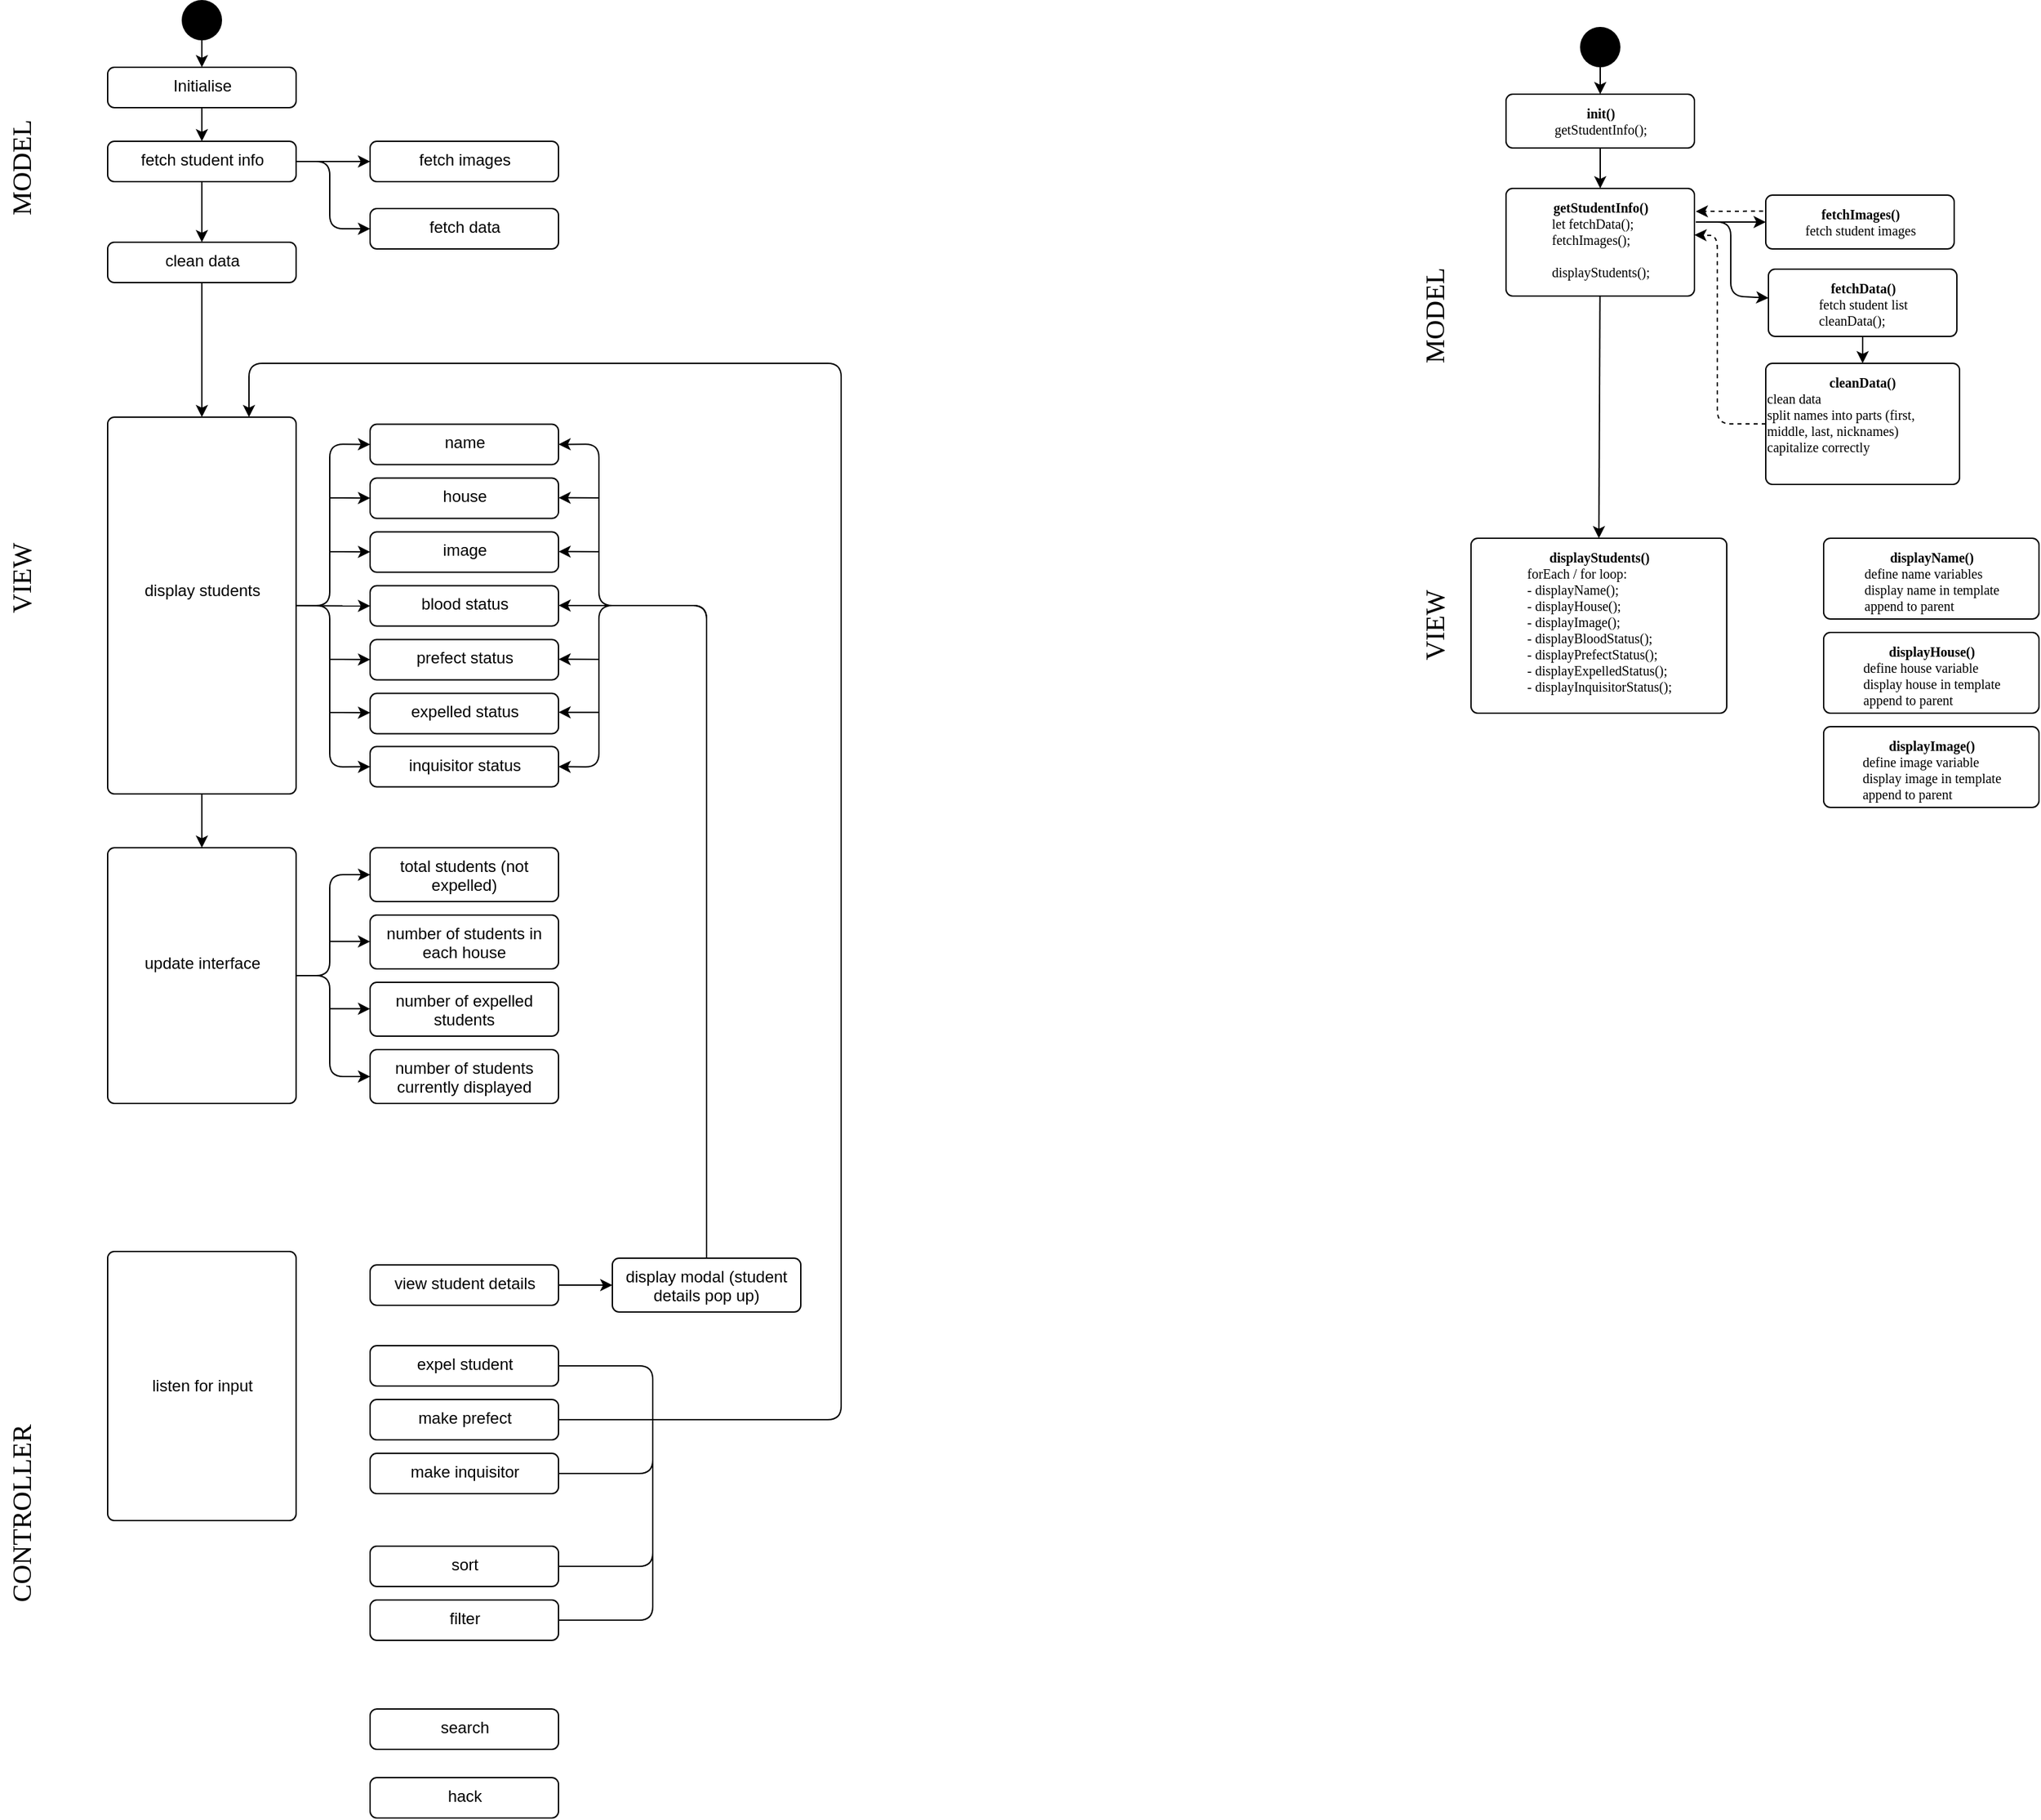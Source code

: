 <mxfile>
    <diagram id="sO0FgtE3e6M6tQiM-BwD" name="Page-1">
        <mxGraphModel dx="1652" dy="1103" grid="1" gridSize="10" guides="1" tooltips="1" connect="1" arrows="1" fold="1" page="1" pageScale="1" pageWidth="827" pageHeight="1169" math="0" shadow="0">
            <root>
                <mxCell id="0"/>
                <mxCell id="1" parent="0"/>
                <mxCell id="8" style="edgeStyle=none;html=1;fontFamily=Lucida Console;fontSize=10;" parent="1" source="2" target="7" edge="1">
                    <mxGeometry relative="1" as="geometry"/>
                </mxCell>
                <mxCell id="2" value="" style="ellipse;fillColor=#000000;strokeColor=none;" parent="1" vertex="1">
                    <mxGeometry x="1269" y="40" width="30" height="30" as="geometry"/>
                </mxCell>
                <mxCell id="6" style="edgeStyle=none;html=1;entryX=0.5;entryY=0;entryDx=0;entryDy=0;fontFamily=Lucida Console;fontSize=10;" parent="1" source="3" target="5" edge="1">
                    <mxGeometry relative="1" as="geometry"/>
                </mxCell>
                <mxCell id="3" value="&lt;font face=&quot;Lucida Console&quot; style=&quot;font-size: 10px&quot;&gt;&lt;b&gt;fetchData()&lt;br&gt;&lt;/b&gt;&lt;div style=&quot;text-align: left&quot;&gt;&lt;span&gt;fetch student list&lt;/span&gt;&lt;/div&gt;&lt;div style=&quot;text-align: left&quot;&gt;&lt;span&gt;cleanData();&lt;/span&gt;&lt;/div&gt;&lt;/font&gt;" style="html=1;align=center;verticalAlign=top;rounded=1;absoluteArcSize=1;arcSize=10;dashed=0;" parent="1" vertex="1">
                    <mxGeometry x="1408.98" y="220" width="140" height="50" as="geometry"/>
                </mxCell>
                <mxCell id="13" style="edgeStyle=none;html=1;entryX=0.993;entryY=0.692;entryDx=0;entryDy=0;entryPerimeter=0;dashed=1;fontFamily=Lucida Console;fontSize=10;exitX=0;exitY=0.5;exitDx=0;exitDy=0;" parent="1" source="5" edge="1">
                    <mxGeometry relative="1" as="geometry">
                        <mxPoint x="1354" y="194.6" as="targetPoint"/>
                        <Array as="points">
                            <mxPoint x="1371" y="335"/>
                            <mxPoint x="1370.98" y="195"/>
                        </Array>
                    </mxGeometry>
                </mxCell>
                <mxCell id="5" value="&lt;font face=&quot;Lucida Console&quot; style=&quot;font-size: 10px&quot;&gt;&lt;b&gt;cleanData()&lt;br&gt;&lt;/b&gt;&lt;div style=&quot;text-align: left&quot;&gt;&lt;span&gt;clean data&lt;/span&gt;&lt;br&gt;&lt;span&gt;split names into parts (first, middle, last, nicknames)&lt;/span&gt;&lt;br&gt;&lt;/div&gt;&lt;div style=&quot;text-align: left&quot;&gt;&lt;span&gt;capitalize correctly&lt;/span&gt;&lt;/div&gt;&lt;/font&gt;" style="html=1;align=center;verticalAlign=top;rounded=1;absoluteArcSize=1;arcSize=10;dashed=0;whiteSpace=wrap;" parent="1" vertex="1">
                    <mxGeometry x="1406.98" y="290" width="144" height="90" as="geometry"/>
                </mxCell>
                <mxCell id="9" style="edgeStyle=none;html=1;fontFamily=Lucida Console;fontSize=10;exitX=1;exitY=0.5;exitDx=0;exitDy=0;" parent="1" target="3" edge="1">
                    <mxGeometry relative="1" as="geometry">
                        <mxPoint x="1354.98" y="185" as="sourcePoint"/>
                        <Array as="points">
                            <mxPoint x="1380.98" y="185"/>
                            <mxPoint x="1380.98" y="240"/>
                        </Array>
                    </mxGeometry>
                </mxCell>
                <mxCell id="11" style="edgeStyle=none;html=1;entryX=0;entryY=0.5;entryDx=0;entryDy=0;fontFamily=Lucida Console;fontSize=10;" parent="1" target="10" edge="1">
                    <mxGeometry relative="1" as="geometry">
                        <mxPoint x="1354.98" y="185" as="sourcePoint"/>
                    </mxGeometry>
                </mxCell>
                <mxCell id="15" style="edgeStyle=none;html=1;entryX=0.5;entryY=0;entryDx=0;entryDy=0;fontFamily=Lucida Console;fontSize=10;" parent="1" source="7" target="14" edge="1">
                    <mxGeometry relative="1" as="geometry"/>
                </mxCell>
                <mxCell id="7" value="&lt;font face=&quot;Lucida Console&quot; style=&quot;font-size: 10px&quot;&gt;&lt;b&gt;init()&lt;br&gt;&lt;/b&gt;&lt;div style=&quot;text-align: left&quot;&gt;getStudentInfo();&lt;/div&gt;&lt;/font&gt;" style="html=1;align=center;verticalAlign=top;rounded=1;absoluteArcSize=1;arcSize=10;dashed=0;" parent="1" vertex="1">
                    <mxGeometry x="1214" y="90" width="140" height="40" as="geometry"/>
                </mxCell>
                <mxCell id="12" style="edgeStyle=none;html=1;fontFamily=Lucida Console;fontSize=10;dashed=1;entryX=1;entryY=0.342;entryDx=0;entryDy=0;entryPerimeter=0;exitX=-0.014;exitY=0.297;exitDx=0;exitDy=0;exitPerimeter=0;" parent="1" source="10" edge="1">
                    <mxGeometry relative="1" as="geometry">
                        <mxPoint x="1354.98" y="177.1" as="targetPoint"/>
                    </mxGeometry>
                </mxCell>
                <mxCell id="10" value="&lt;font face=&quot;Lucida Console&quot; style=&quot;font-size: 10px&quot;&gt;&lt;b&gt;fetchImages()&lt;br&gt;&lt;/b&gt;&lt;div style=&quot;text-align: left&quot;&gt;&lt;span&gt;fetch student images&lt;/span&gt;&lt;/div&gt;&lt;/font&gt;" style="html=1;align=center;verticalAlign=top;rounded=1;absoluteArcSize=1;arcSize=10;dashed=0;" parent="1" vertex="1">
                    <mxGeometry x="1406.98" y="165" width="140" height="40" as="geometry"/>
                </mxCell>
                <mxCell id="18" style="edgeStyle=none;html=1;entryX=0.5;entryY=0;entryDx=0;entryDy=0;fontFamily=Lucida Console;fontSize=20;" parent="1" source="14" target="17" edge="1">
                    <mxGeometry relative="1" as="geometry"/>
                </mxCell>
                <mxCell id="14" value="&lt;font face=&quot;Lucida Console&quot; style=&quot;font-size: 10px&quot;&gt;&lt;b&gt;getStudentInfo()&lt;br&gt;&lt;/b&gt;&lt;div style=&quot;text-align: left&quot;&gt;let fetchData();&lt;/div&gt;&lt;div style=&quot;text-align: left&quot;&gt;fetchImages();&lt;/div&gt;&lt;div style=&quot;text-align: left&quot;&gt;&lt;br&gt;&lt;/div&gt;&lt;div style=&quot;text-align: left&quot;&gt;displayStudents();&lt;/div&gt;&lt;div style=&quot;text-align: left&quot;&gt;&lt;br&gt;&lt;/div&gt;&lt;/font&gt;" style="html=1;align=center;verticalAlign=top;rounded=1;absoluteArcSize=1;arcSize=10;dashed=0;" parent="1" vertex="1">
                    <mxGeometry x="1214" y="160" width="140" height="80" as="geometry"/>
                </mxCell>
                <mxCell id="16" value="MODEL" style="text;html=1;resizable=0;autosize=1;align=center;verticalAlign=middle;points=[];fillColor=none;strokeColor=none;rounded=0;fontFamily=Lucida Console;fontSize=20;rotation=-90;" parent="1" vertex="1">
                    <mxGeometry x="1120" y="240" width="80" height="30" as="geometry"/>
                </mxCell>
                <mxCell id="17" value="&lt;font face=&quot;Lucida Console&quot; style=&quot;font-size: 10px&quot;&gt;&lt;b&gt;displayStudents()&lt;br&gt;&lt;/b&gt;&lt;div style=&quot;text-align: left&quot;&gt;forEach / for loop:&lt;/div&gt;&lt;div style=&quot;text-align: left&quot;&gt;- displayName();&lt;/div&gt;&lt;div style=&quot;text-align: left&quot;&gt;- displayHouse();&lt;/div&gt;&lt;div style=&quot;text-align: left&quot;&gt;- displayImage();&lt;/div&gt;&lt;div style=&quot;text-align: left&quot;&gt;- displayBloodStatus();&lt;/div&gt;&lt;div style=&quot;text-align: left&quot;&gt;- displayPrefectStatus();&lt;/div&gt;&lt;div style=&quot;text-align: left&quot;&gt;- displayExpelledStatus();&lt;/div&gt;&lt;div style=&quot;text-align: left&quot;&gt;- displayInquisitorStatus();&lt;/div&gt;&lt;/font&gt;" style="html=1;align=center;verticalAlign=top;rounded=1;absoluteArcSize=1;arcSize=10;dashed=0;" parent="1" vertex="1">
                    <mxGeometry x="1188" y="420" width="190" height="130" as="geometry"/>
                </mxCell>
                <mxCell id="19" value="VIEW" style="text;html=1;resizable=0;autosize=1;align=center;verticalAlign=middle;points=[];fillColor=none;strokeColor=none;rounded=0;fontFamily=Lucida Console;fontSize=20;rotation=-90;" parent="1" vertex="1">
                    <mxGeometry x="1130" y="470" width="60" height="30" as="geometry"/>
                </mxCell>
                <mxCell id="20" value="&lt;font face=&quot;Lucida Console&quot; style=&quot;font-size: 10px&quot;&gt;&lt;b&gt;displayName()&lt;br&gt;&lt;/b&gt;&lt;div style=&quot;text-align: left&quot;&gt;&lt;span&gt;define name variables&lt;/span&gt;&lt;/div&gt;&lt;div style=&quot;text-align: left&quot;&gt;&lt;span&gt;display name in template&lt;/span&gt;&lt;br&gt;&lt;/div&gt;&lt;div style=&quot;text-align: left&quot;&gt;&lt;span&gt;append to parent&lt;/span&gt;&lt;/div&gt;&lt;/font&gt;" style="html=1;align=center;verticalAlign=top;rounded=1;absoluteArcSize=1;arcSize=10;dashed=0;" parent="1" vertex="1">
                    <mxGeometry x="1450" y="420" width="160" height="60" as="geometry"/>
                </mxCell>
                <mxCell id="21" value="&lt;font face=&quot;Lucida Console&quot; style=&quot;font-size: 10px&quot;&gt;&lt;b&gt;displayHouse()&lt;br&gt;&lt;/b&gt;&lt;div style=&quot;text-align: left&quot;&gt;define house variable&lt;/div&gt;&lt;div style=&quot;text-align: left&quot;&gt;display house in template&lt;/div&gt;&lt;div style=&quot;text-align: left&quot;&gt;append to parent&lt;/div&gt;&lt;/font&gt;" style="html=1;align=center;verticalAlign=top;rounded=1;absoluteArcSize=1;arcSize=10;dashed=0;" parent="1" vertex="1">
                    <mxGeometry x="1450" y="490" width="160" height="60" as="geometry"/>
                </mxCell>
                <mxCell id="22" value="&lt;font face=&quot;Lucida Console&quot; style=&quot;font-size: 10px&quot;&gt;&lt;b&gt;displayImage()&lt;br&gt;&lt;/b&gt;&lt;div style=&quot;text-align: left&quot;&gt;define image variable&lt;/div&gt;&lt;div style=&quot;text-align: left&quot;&gt;display image in template&lt;/div&gt;&lt;div style=&quot;text-align: left&quot;&gt;append to parent&lt;/div&gt;&lt;/font&gt;" style="html=1;align=center;verticalAlign=top;rounded=1;absoluteArcSize=1;arcSize=10;dashed=0;" parent="1" vertex="1">
                    <mxGeometry x="1450" y="560" width="160" height="60" as="geometry"/>
                </mxCell>
                <mxCell id="31" style="edgeStyle=none;html=1;entryX=0.5;entryY=0;entryDx=0;entryDy=0;" edge="1" parent="1" source="23" target="25">
                    <mxGeometry relative="1" as="geometry"/>
                </mxCell>
                <mxCell id="23" value="" style="ellipse;fillColor=#000000;strokeColor=none;" vertex="1" parent="1">
                    <mxGeometry x="230" y="20" width="30" height="30" as="geometry"/>
                </mxCell>
                <mxCell id="33" style="edgeStyle=none;html=1;entryX=0.5;entryY=0;entryDx=0;entryDy=0;" edge="1" parent="1" source="25" target="26">
                    <mxGeometry relative="1" as="geometry"/>
                </mxCell>
                <mxCell id="25" value="Initialise" style="html=1;align=center;verticalAlign=top;rounded=1;absoluteArcSize=1;arcSize=10;dashed=0;" vertex="1" parent="1">
                    <mxGeometry x="175" y="70" width="140" height="30" as="geometry"/>
                </mxCell>
                <mxCell id="34" style="edgeStyle=none;html=1;exitX=1;exitY=0.5;exitDx=0;exitDy=0;entryX=0;entryY=0.5;entryDx=0;entryDy=0;" edge="1" parent="1" source="26" target="27">
                    <mxGeometry relative="1" as="geometry"/>
                </mxCell>
                <mxCell id="35" style="edgeStyle=none;html=1;entryX=0;entryY=0.5;entryDx=0;entryDy=0;exitX=1;exitY=0.5;exitDx=0;exitDy=0;" edge="1" parent="1" source="26" target="28">
                    <mxGeometry relative="1" as="geometry">
                        <Array as="points">
                            <mxPoint x="340" y="140"/>
                            <mxPoint x="340" y="190"/>
                        </Array>
                    </mxGeometry>
                </mxCell>
                <mxCell id="36" style="edgeStyle=none;html=1;entryX=0.5;entryY=0;entryDx=0;entryDy=0;" edge="1" parent="1" source="26" target="30">
                    <mxGeometry relative="1" as="geometry"/>
                </mxCell>
                <mxCell id="26" value="fetch student info" style="html=1;align=center;verticalAlign=top;rounded=1;absoluteArcSize=1;arcSize=10;dashed=0;" vertex="1" parent="1">
                    <mxGeometry x="175" y="125" width="140" height="30" as="geometry"/>
                </mxCell>
                <mxCell id="27" value="fetch images" style="html=1;align=center;verticalAlign=top;rounded=1;absoluteArcSize=1;arcSize=10;dashed=0;" vertex="1" parent="1">
                    <mxGeometry x="370" y="125" width="140" height="30" as="geometry"/>
                </mxCell>
                <mxCell id="28" value="fetch data" style="html=1;align=center;verticalAlign=top;rounded=1;absoluteArcSize=1;arcSize=10;dashed=0;" vertex="1" parent="1">
                    <mxGeometry x="370" y="175" width="140" height="30" as="geometry"/>
                </mxCell>
                <mxCell id="47" style="edgeStyle=none;html=1;entryX=0.5;entryY=0;entryDx=0;entryDy=0;" edge="1" parent="1" source="30" target="37">
                    <mxGeometry relative="1" as="geometry"/>
                </mxCell>
                <mxCell id="30" value="clean data" style="html=1;align=center;verticalAlign=top;rounded=1;absoluteArcSize=1;arcSize=10;dashed=0;" vertex="1" parent="1">
                    <mxGeometry x="175" y="200" width="140" height="30" as="geometry"/>
                </mxCell>
                <mxCell id="48" style="edgeStyle=none;html=1;entryX=0;entryY=0.5;entryDx=0;entryDy=0;exitX=1;exitY=0.5;exitDx=0;exitDy=0;" edge="1" parent="1" source="37" target="38">
                    <mxGeometry relative="1" as="geometry">
                        <Array as="points">
                            <mxPoint x="340" y="470"/>
                            <mxPoint x="340" y="350"/>
                        </Array>
                    </mxGeometry>
                </mxCell>
                <mxCell id="49" style="edgeStyle=none;html=1;entryX=0;entryY=0.5;entryDx=0;entryDy=0;exitX=1;exitY=0.5;exitDx=0;exitDy=0;" edge="1" parent="1" source="37" target="44">
                    <mxGeometry relative="1" as="geometry">
                        <Array as="points">
                            <mxPoint x="340" y="470"/>
                            <mxPoint x="340" y="590"/>
                        </Array>
                    </mxGeometry>
                </mxCell>
                <mxCell id="51" style="edgeStyle=none;html=1;entryX=0;entryY=0.5;entryDx=0;entryDy=0;" edge="1" parent="1" source="37" target="41">
                    <mxGeometry relative="1" as="geometry"/>
                </mxCell>
                <mxCell id="70" style="edgeStyle=none;html=1;entryX=0.5;entryY=0;entryDx=0;entryDy=0;" edge="1" parent="1" source="37" target="61">
                    <mxGeometry relative="1" as="geometry"/>
                </mxCell>
                <mxCell id="37" value="&lt;br&gt;&lt;br&gt;&lt;br&gt;&lt;br&gt;&lt;br&gt;&lt;br&gt;&lt;br&gt;&lt;br&gt;display students" style="html=1;align=center;verticalAlign=top;rounded=1;absoluteArcSize=1;arcSize=10;dashed=0;" vertex="1" parent="1">
                    <mxGeometry x="175" y="330" width="140" height="280" as="geometry"/>
                </mxCell>
                <mxCell id="38" value="name" style="html=1;align=center;verticalAlign=top;rounded=1;absoluteArcSize=1;arcSize=10;dashed=0;" vertex="1" parent="1">
                    <mxGeometry x="370" y="335.25" width="140" height="30" as="geometry"/>
                </mxCell>
                <mxCell id="39" value="house" style="html=1;align=center;verticalAlign=top;rounded=1;absoluteArcSize=1;arcSize=10;dashed=0;" vertex="1" parent="1">
                    <mxGeometry x="370" y="375.25" width="140" height="30" as="geometry"/>
                </mxCell>
                <mxCell id="40" value="image" style="html=1;align=center;verticalAlign=top;rounded=1;absoluteArcSize=1;arcSize=10;dashed=0;" vertex="1" parent="1">
                    <mxGeometry x="370" y="415.25" width="140" height="30" as="geometry"/>
                </mxCell>
                <mxCell id="41" value="blood status" style="html=1;align=center;verticalAlign=top;rounded=1;absoluteArcSize=1;arcSize=10;dashed=0;" vertex="1" parent="1">
                    <mxGeometry x="370" y="455.25" width="140" height="30" as="geometry"/>
                </mxCell>
                <mxCell id="42" value="prefect status" style="html=1;align=center;verticalAlign=top;rounded=1;absoluteArcSize=1;arcSize=10;dashed=0;" vertex="1" parent="1">
                    <mxGeometry x="370" y="495.25" width="140" height="30" as="geometry"/>
                </mxCell>
                <mxCell id="43" value="expelled status" style="html=1;align=center;verticalAlign=top;rounded=1;absoluteArcSize=1;arcSize=10;dashed=0;" vertex="1" parent="1">
                    <mxGeometry x="370" y="535.25" width="140" height="30" as="geometry"/>
                </mxCell>
                <mxCell id="44" value="inquisitor status" style="html=1;align=center;verticalAlign=top;rounded=1;absoluteArcSize=1;arcSize=10;dashed=0;" vertex="1" parent="1">
                    <mxGeometry x="370" y="574.75" width="140" height="30" as="geometry"/>
                </mxCell>
                <mxCell id="45" value="MODEL" style="text;html=1;resizable=0;autosize=1;align=center;verticalAlign=middle;points=[];fillColor=none;strokeColor=none;rounded=0;fontFamily=Lucida Console;fontSize=20;rotation=-90;" vertex="1" parent="1">
                    <mxGeometry x="70" y="130" width="80" height="30" as="geometry"/>
                </mxCell>
                <mxCell id="46" value="VIEW" style="text;html=1;resizable=0;autosize=1;align=center;verticalAlign=middle;points=[];fillColor=none;strokeColor=none;rounded=0;fontFamily=Lucida Console;fontSize=20;rotation=-90;" vertex="1" parent="1">
                    <mxGeometry x="80" y="435" width="60" height="30" as="geometry"/>
                </mxCell>
                <mxCell id="52" style="edgeStyle=none;html=1;entryX=0;entryY=0.5;entryDx=0;entryDy=0;" edge="1" parent="1">
                    <mxGeometry relative="1" as="geometry">
                        <mxPoint x="340" y="430" as="sourcePoint"/>
                        <mxPoint x="370" y="430.12" as="targetPoint"/>
                    </mxGeometry>
                </mxCell>
                <mxCell id="53" style="edgeStyle=none;html=1;entryX=0;entryY=0.5;entryDx=0;entryDy=0;" edge="1" parent="1">
                    <mxGeometry relative="1" as="geometry">
                        <mxPoint x="340" y="390.01" as="sourcePoint"/>
                        <mxPoint x="370" y="390.13" as="targetPoint"/>
                    </mxGeometry>
                </mxCell>
                <mxCell id="54" style="edgeStyle=none;html=1;entryX=0;entryY=0.5;entryDx=0;entryDy=0;" edge="1" parent="1">
                    <mxGeometry relative="1" as="geometry">
                        <mxPoint x="340" y="510.01" as="sourcePoint"/>
                        <mxPoint x="370" y="510.13" as="targetPoint"/>
                    </mxGeometry>
                </mxCell>
                <mxCell id="55" style="edgeStyle=none;html=1;entryX=0;entryY=0.5;entryDx=0;entryDy=0;" edge="1" parent="1">
                    <mxGeometry relative="1" as="geometry">
                        <mxPoint x="340" y="549.52" as="sourcePoint"/>
                        <mxPoint x="370" y="549.64" as="targetPoint"/>
                    </mxGeometry>
                </mxCell>
                <mxCell id="56" value="CONTROLLER" style="text;html=1;resizable=0;autosize=1;align=center;verticalAlign=middle;points=[];fillColor=none;strokeColor=none;rounded=0;fontFamily=Lucida Console;fontSize=20;rotation=-90;" vertex="1" parent="1">
                    <mxGeometry x="40" y="1130" width="140" height="30" as="geometry"/>
                </mxCell>
                <mxCell id="57" value="search" style="html=1;align=center;verticalAlign=top;rounded=1;absoluteArcSize=1;arcSize=10;dashed=0;" vertex="1" parent="1">
                    <mxGeometry x="370" y="1290" width="140" height="30" as="geometry"/>
                </mxCell>
                <mxCell id="97" style="edgeStyle=none;html=1;endArrow=none;endFill=0;exitX=1;exitY=0.5;exitDx=0;exitDy=0;" edge="1" parent="1" source="58">
                    <mxGeometry relative="1" as="geometry">
                        <mxPoint x="580" y="1080" as="targetPoint"/>
                        <Array as="points">
                            <mxPoint x="580" y="1184"/>
                        </Array>
                    </mxGeometry>
                </mxCell>
                <mxCell id="58" value="sort" style="html=1;align=center;verticalAlign=top;rounded=1;absoluteArcSize=1;arcSize=10;dashed=0;" vertex="1" parent="1">
                    <mxGeometry x="370" y="1169" width="140" height="30" as="geometry"/>
                </mxCell>
                <mxCell id="98" style="edgeStyle=none;html=1;endArrow=none;endFill=0;exitX=1;exitY=0.5;exitDx=0;exitDy=0;" edge="1" parent="1" source="59">
                    <mxGeometry relative="1" as="geometry">
                        <mxPoint x="580" y="1080" as="targetPoint"/>
                        <Array as="points">
                            <mxPoint x="580" y="1224"/>
                        </Array>
                    </mxGeometry>
                </mxCell>
                <mxCell id="59" value="filter" style="html=1;align=center;verticalAlign=top;rounded=1;absoluteArcSize=1;arcSize=10;dashed=0;" vertex="1" parent="1">
                    <mxGeometry x="370" y="1209" width="140" height="30" as="geometry"/>
                </mxCell>
                <mxCell id="66" style="edgeStyle=none;html=1;entryX=0;entryY=0.5;entryDx=0;entryDy=0;exitX=1;exitY=0.5;exitDx=0;exitDy=0;" edge="1" parent="1" source="61" target="63">
                    <mxGeometry relative="1" as="geometry">
                        <Array as="points">
                            <mxPoint x="340" y="745"/>
                            <mxPoint x="340" y="670"/>
                        </Array>
                    </mxGeometry>
                </mxCell>
                <mxCell id="67" style="edgeStyle=none;html=1;entryX=0;entryY=0.5;entryDx=0;entryDy=0;exitX=1;exitY=0.5;exitDx=0;exitDy=0;" edge="1" parent="1" source="61" target="65">
                    <mxGeometry relative="1" as="geometry">
                        <Array as="points">
                            <mxPoint x="340" y="745"/>
                            <mxPoint x="340" y="820"/>
                        </Array>
                    </mxGeometry>
                </mxCell>
                <mxCell id="61" value="&lt;br&gt;&lt;br&gt;&lt;br&gt;&lt;br&gt;&lt;br&gt;update interface" style="html=1;align=center;verticalAlign=top;rounded=1;absoluteArcSize=1;arcSize=10;dashed=0;" vertex="1" parent="1">
                    <mxGeometry x="175" y="650" width="140" height="190" as="geometry"/>
                </mxCell>
                <mxCell id="62" value="number of students in each house" style="html=1;align=center;verticalAlign=top;rounded=1;absoluteArcSize=1;arcSize=10;dashed=0;whiteSpace=wrap;" vertex="1" parent="1">
                    <mxGeometry x="370" y="700" width="140" height="40" as="geometry"/>
                </mxCell>
                <mxCell id="63" value="total students (not expelled)" style="html=1;align=center;verticalAlign=top;rounded=1;absoluteArcSize=1;arcSize=10;dashed=0;whiteSpace=wrap;" vertex="1" parent="1">
                    <mxGeometry x="370" y="650" width="140" height="40" as="geometry"/>
                </mxCell>
                <mxCell id="64" value="number of expelled students" style="html=1;align=center;verticalAlign=top;rounded=1;absoluteArcSize=1;arcSize=10;dashed=0;whiteSpace=wrap;" vertex="1" parent="1">
                    <mxGeometry x="370" y="750" width="140" height="40" as="geometry"/>
                </mxCell>
                <mxCell id="65" value="number of students currently displayed" style="html=1;align=center;verticalAlign=top;rounded=1;absoluteArcSize=1;arcSize=10;dashed=0;whiteSpace=wrap;" vertex="1" parent="1">
                    <mxGeometry x="370" y="800" width="140" height="40" as="geometry"/>
                </mxCell>
                <mxCell id="68" style="edgeStyle=none;html=1;entryX=0;entryY=0.5;entryDx=0;entryDy=0;" edge="1" parent="1">
                    <mxGeometry relative="1" as="geometry">
                        <mxPoint x="340" y="719.58" as="sourcePoint"/>
                        <mxPoint x="370" y="719.7" as="targetPoint"/>
                    </mxGeometry>
                </mxCell>
                <mxCell id="69" style="edgeStyle=none;html=1;entryX=0;entryY=0.5;entryDx=0;entryDy=0;" edge="1" parent="1">
                    <mxGeometry relative="1" as="geometry">
                        <mxPoint x="340" y="769.58" as="sourcePoint"/>
                        <mxPoint x="370" y="769.7" as="targetPoint"/>
                    </mxGeometry>
                </mxCell>
                <mxCell id="90" style="edgeStyle=none;html=1;entryX=1;entryY=0.5;entryDx=0;entryDy=0;" edge="1" parent="1" source="71" target="38">
                    <mxGeometry relative="1" as="geometry">
                        <mxPoint x="620" y="460" as="targetPoint"/>
                        <Array as="points">
                            <mxPoint x="620" y="470"/>
                            <mxPoint x="540" y="470"/>
                            <mxPoint x="540" y="350"/>
                        </Array>
                    </mxGeometry>
                </mxCell>
                <mxCell id="91" style="edgeStyle=none;html=1;entryX=1;entryY=0.5;entryDx=0;entryDy=0;" edge="1" parent="1" source="71" target="44">
                    <mxGeometry relative="1" as="geometry">
                        <Array as="points">
                            <mxPoint x="620" y="470"/>
                            <mxPoint x="540" y="470"/>
                            <mxPoint x="540" y="590"/>
                        </Array>
                    </mxGeometry>
                </mxCell>
                <mxCell id="71" value="display modal (student details pop up)" style="html=1;align=center;verticalAlign=top;rounded=1;absoluteArcSize=1;arcSize=10;dashed=0;whiteSpace=wrap;" vertex="1" parent="1">
                    <mxGeometry x="550" y="955" width="140" height="40" as="geometry"/>
                </mxCell>
                <mxCell id="74" style="edgeStyle=none;html=1;entryX=0;entryY=0.5;entryDx=0;entryDy=0;" edge="1" parent="1">
                    <mxGeometry relative="1" as="geometry">
                        <mxPoint x="565" y="470.04" as="sourcePoint"/>
                        <mxPoint x="510" y="469.93" as="targetPoint"/>
                    </mxGeometry>
                </mxCell>
                <mxCell id="75" style="edgeStyle=none;html=1;entryX=0;entryY=0.5;entryDx=0;entryDy=0;" edge="1" parent="1">
                    <mxGeometry relative="1" as="geometry">
                        <mxPoint x="540" y="430.03" as="sourcePoint"/>
                        <mxPoint x="510" y="429.91" as="targetPoint"/>
                    </mxGeometry>
                </mxCell>
                <mxCell id="76" style="edgeStyle=none;html=1;entryX=0;entryY=0.5;entryDx=0;entryDy=0;" edge="1" parent="1">
                    <mxGeometry relative="1" as="geometry">
                        <mxPoint x="540" y="390.03" as="sourcePoint"/>
                        <mxPoint x="510" y="389.91" as="targetPoint"/>
                    </mxGeometry>
                </mxCell>
                <mxCell id="77" style="edgeStyle=none;html=1;entryX=0;entryY=0.5;entryDx=0;entryDy=0;" edge="1" parent="1">
                    <mxGeometry relative="1" as="geometry">
                        <mxPoint x="540" y="510.03" as="sourcePoint"/>
                        <mxPoint x="510" y="509.91" as="targetPoint"/>
                    </mxGeometry>
                </mxCell>
                <mxCell id="78" style="edgeStyle=none;html=1;entryX=0;entryY=0.5;entryDx=0;entryDy=0;" edge="1" parent="1">
                    <mxGeometry relative="1" as="geometry">
                        <mxPoint x="540" y="549.43" as="sourcePoint"/>
                        <mxPoint x="510" y="549.31" as="targetPoint"/>
                    </mxGeometry>
                </mxCell>
                <mxCell id="95" style="edgeStyle=none;html=1;exitX=1;exitY=0.5;exitDx=0;exitDy=0;endArrow=none;endFill=0;" edge="1" parent="1" source="81">
                    <mxGeometry relative="1" as="geometry">
                        <mxPoint x="580" y="1080" as="targetPoint"/>
                        <Array as="points">
                            <mxPoint x="580" y="1035"/>
                        </Array>
                    </mxGeometry>
                </mxCell>
                <mxCell id="81" value="expel student" style="html=1;align=center;verticalAlign=top;rounded=1;absoluteArcSize=1;arcSize=10;dashed=0;" vertex="1" parent="1">
                    <mxGeometry x="370" y="1020" width="140" height="30" as="geometry"/>
                </mxCell>
                <mxCell id="92" style="edgeStyle=none;html=1;entryX=0.75;entryY=0;entryDx=0;entryDy=0;exitX=1;exitY=0.5;exitDx=0;exitDy=0;" edge="1" parent="1" source="82" target="37">
                    <mxGeometry relative="1" as="geometry">
                        <mxPoint x="660" y="1075" as="sourcePoint"/>
                        <Array as="points">
                            <mxPoint x="720" y="1075"/>
                            <mxPoint x="720" y="290"/>
                            <mxPoint x="280" y="290"/>
                        </Array>
                    </mxGeometry>
                </mxCell>
                <mxCell id="82" value="make prefect" style="html=1;align=center;verticalAlign=top;rounded=1;absoluteArcSize=1;arcSize=10;dashed=0;" vertex="1" parent="1">
                    <mxGeometry x="370" y="1060" width="140" height="30" as="geometry"/>
                </mxCell>
                <mxCell id="96" style="edgeStyle=none;html=1;endArrow=none;endFill=0;exitX=1;exitY=0.5;exitDx=0;exitDy=0;" edge="1" parent="1" source="83">
                    <mxGeometry relative="1" as="geometry">
                        <mxPoint x="580" y="1080" as="targetPoint"/>
                        <Array as="points">
                            <mxPoint x="580" y="1115"/>
                        </Array>
                    </mxGeometry>
                </mxCell>
                <mxCell id="83" value="make inquisitor" style="html=1;align=center;verticalAlign=top;rounded=1;absoluteArcSize=1;arcSize=10;dashed=0;" vertex="1" parent="1">
                    <mxGeometry x="370" y="1100" width="140" height="30" as="geometry"/>
                </mxCell>
                <mxCell id="84" value="hack" style="html=1;align=center;verticalAlign=top;rounded=1;absoluteArcSize=1;arcSize=10;dashed=0;" vertex="1" parent="1">
                    <mxGeometry x="370" y="1341" width="140" height="30" as="geometry"/>
                </mxCell>
                <mxCell id="89" style="edgeStyle=none;html=1;entryX=0;entryY=0.5;entryDx=0;entryDy=0;" edge="1" parent="1" source="85" target="71">
                    <mxGeometry relative="1" as="geometry"/>
                </mxCell>
                <mxCell id="85" value="view student details" style="html=1;align=center;verticalAlign=top;rounded=1;absoluteArcSize=1;arcSize=10;dashed=0;" vertex="1" parent="1">
                    <mxGeometry x="370" y="960" width="140" height="30" as="geometry"/>
                </mxCell>
                <mxCell id="86" value="&lt;br&gt;&lt;br&gt;&lt;br&gt;&lt;br&gt;&lt;br&gt;&lt;br&gt;listen for input" style="html=1;align=center;verticalAlign=top;rounded=1;absoluteArcSize=1;arcSize=10;dashed=0;" vertex="1" parent="1">
                    <mxGeometry x="175" y="950" width="140" height="200" as="geometry"/>
                </mxCell>
            </root>
        </mxGraphModel>
    </diagram>
</mxfile>
